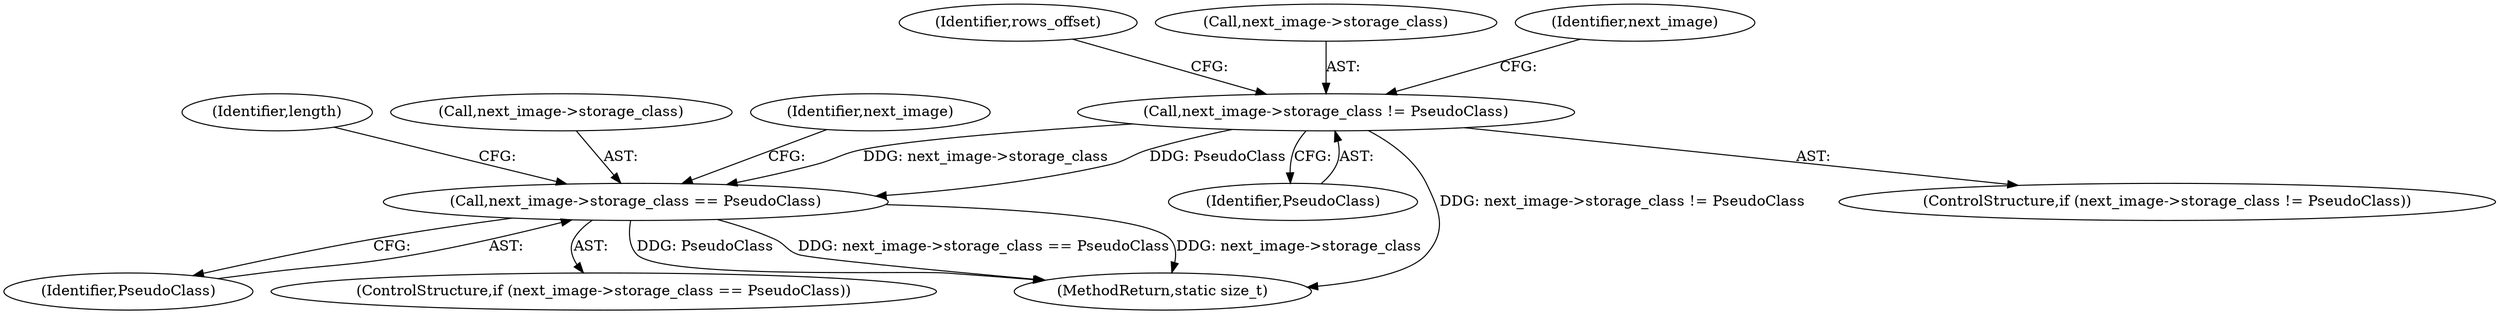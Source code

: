 digraph "0_ImageMagick_d4ec73f866a7c42a2e7f301fcd696e5cb7a7d3ab_2@pointer" {
"1000159" [label="(Call,next_image->storage_class != PseudoClass)"];
"1000219" [label="(Call,next_image->storage_class == PseudoClass)"];
"1000163" [label="(Identifier,PseudoClass)"];
"1000223" [label="(Identifier,PseudoClass)"];
"1000189" [label="(Identifier,rows_offset)"];
"1000226" [label="(Identifier,length)"];
"1000159" [label="(Call,next_image->storage_class != PseudoClass)"];
"1000160" [label="(Call,next_image->storage_class)"];
"1000218" [label="(ControlStructure,if (next_image->storage_class == PseudoClass))"];
"1000219" [label="(Call,next_image->storage_class == PseudoClass)"];
"1000168" [label="(Identifier,next_image)"];
"1000584" [label="(MethodReturn,static size_t)"];
"1000220" [label="(Call,next_image->storage_class)"];
"1000158" [label="(ControlStructure,if (next_image->storage_class != PseudoClass))"];
"1000262" [label="(Identifier,next_image)"];
"1000159" -> "1000158"  [label="AST: "];
"1000159" -> "1000163"  [label="CFG: "];
"1000160" -> "1000159"  [label="AST: "];
"1000163" -> "1000159"  [label="AST: "];
"1000168" -> "1000159"  [label="CFG: "];
"1000189" -> "1000159"  [label="CFG: "];
"1000159" -> "1000584"  [label="DDG: next_image->storage_class != PseudoClass"];
"1000159" -> "1000219"  [label="DDG: next_image->storage_class"];
"1000159" -> "1000219"  [label="DDG: PseudoClass"];
"1000219" -> "1000218"  [label="AST: "];
"1000219" -> "1000223"  [label="CFG: "];
"1000220" -> "1000219"  [label="AST: "];
"1000223" -> "1000219"  [label="AST: "];
"1000226" -> "1000219"  [label="CFG: "];
"1000262" -> "1000219"  [label="CFG: "];
"1000219" -> "1000584"  [label="DDG: PseudoClass"];
"1000219" -> "1000584"  [label="DDG: next_image->storage_class == PseudoClass"];
"1000219" -> "1000584"  [label="DDG: next_image->storage_class"];
}
